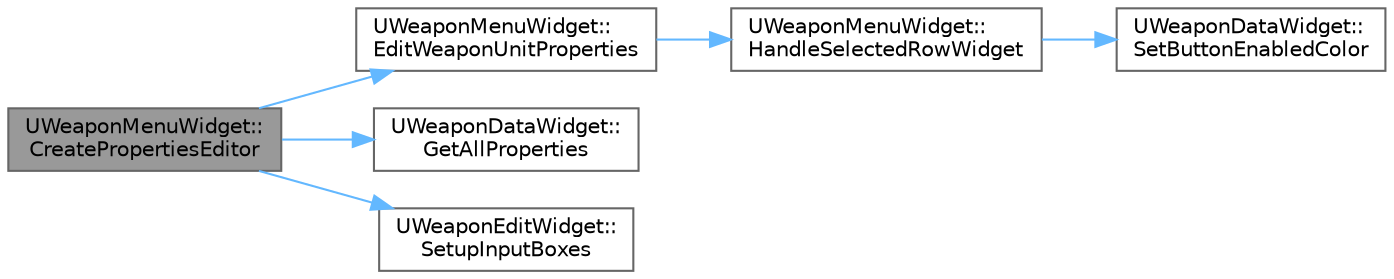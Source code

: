 digraph "UWeaponMenuWidget::CreatePropertiesEditor"
{
 // LATEX_PDF_SIZE
  bgcolor="transparent";
  edge [fontname=Helvetica,fontsize=10,labelfontname=Helvetica,labelfontsize=10];
  node [fontname=Helvetica,fontsize=10,shape=box,height=0.2,width=0.4];
  rankdir="LR";
  Node1 [id="Node000001",label="UWeaponMenuWidget::\lCreatePropertiesEditor",height=0.2,width=0.4,color="gray40", fillcolor="grey60", style="filled", fontcolor="black",tooltip=" "];
  Node1 -> Node2 [id="edge6_Node000001_Node000002",color="steelblue1",style="solid",tooltip=" "];
  Node2 [id="Node000002",label="UWeaponMenuWidget::\lEditWeaponUnitProperties",height=0.2,width=0.4,color="grey40", fillcolor="white", style="filled",URL="$class_u_weapon_menu_widget.html#a0b3a66bef2b54c59b6a0985caac90fe9",tooltip=" "];
  Node2 -> Node3 [id="edge7_Node000002_Node000003",color="steelblue1",style="solid",tooltip=" "];
  Node3 [id="Node000003",label="UWeaponMenuWidget::\lHandleSelectedRowWidget",height=0.2,width=0.4,color="grey40", fillcolor="white", style="filled",URL="$class_u_weapon_menu_widget.html#ac466e5b323afcd5fa32e35e7faa320c5",tooltip=" "];
  Node3 -> Node4 [id="edge8_Node000003_Node000004",color="steelblue1",style="solid",tooltip=" "];
  Node4 [id="Node000004",label="UWeaponDataWidget::\lSetButtonEnabledColor",height=0.2,width=0.4,color="grey40", fillcolor="white", style="filled",URL="$class_u_weapon_data_widget.html#a0eacc17377606b02167479678e4b55da",tooltip=" "];
  Node1 -> Node5 [id="edge9_Node000001_Node000005",color="steelblue1",style="solid",tooltip=" "];
  Node5 [id="Node000005",label="UWeaponDataWidget::\lGetAllProperties",height=0.2,width=0.4,color="grey40", fillcolor="white", style="filled",URL="$class_u_weapon_data_widget.html#a1b98554855e39f6fcc94012c36c3aaea",tooltip=" "];
  Node1 -> Node6 [id="edge10_Node000001_Node000006",color="steelblue1",style="solid",tooltip=" "];
  Node6 [id="Node000006",label="UWeaponEditWidget::\lSetupInputBoxes",height=0.2,width=0.4,color="grey40", fillcolor="white", style="filled",URL="$class_u_weapon_edit_widget.html#a33fd75522079a98c13affb6a824dd994",tooltip=" "];
}
